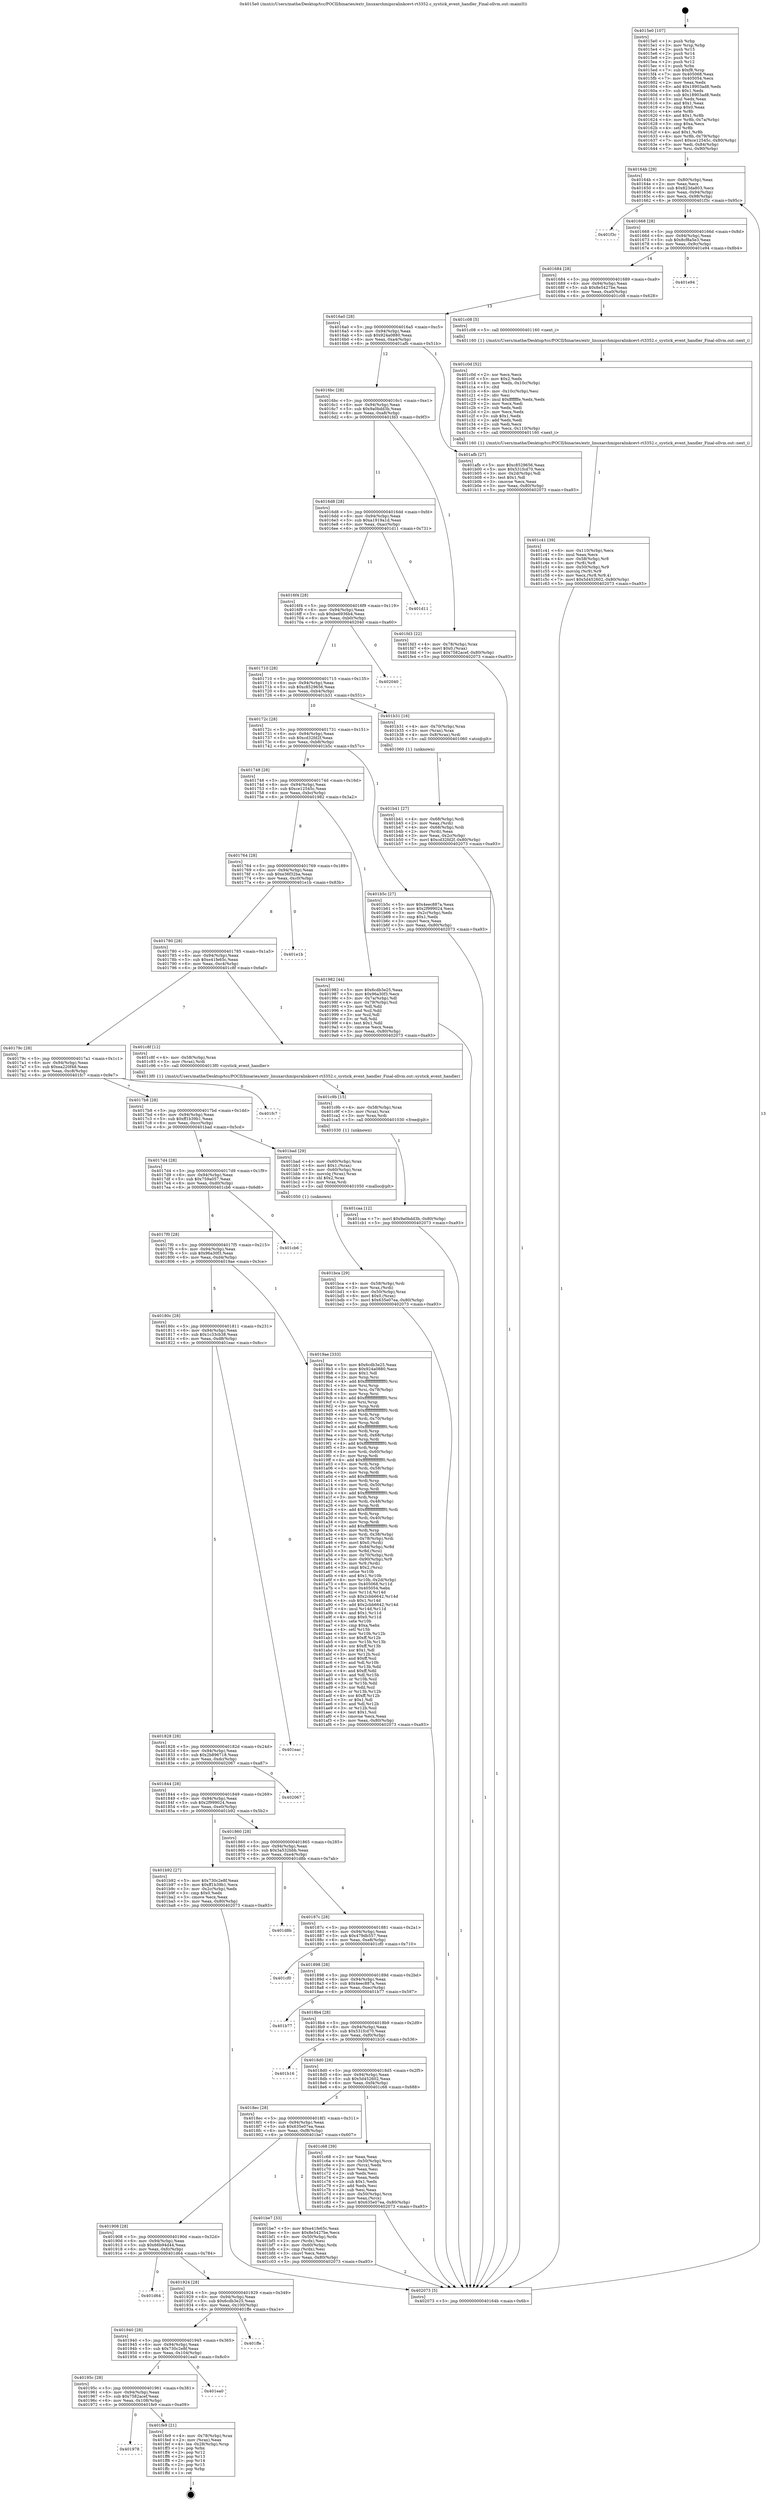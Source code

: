 digraph "0x4015e0" {
  label = "0x4015e0 (/mnt/c/Users/mathe/Desktop/tcc/POCII/binaries/extr_linuxarchmipsralinkcevt-rt3352.c_systick_event_handler_Final-ollvm.out::main(0))"
  labelloc = "t"
  node[shape=record]

  Entry [label="",width=0.3,height=0.3,shape=circle,fillcolor=black,style=filled]
  "0x40164b" [label="{
     0x40164b [29]\l
     | [instrs]\l
     &nbsp;&nbsp;0x40164b \<+3\>: mov -0x80(%rbp),%eax\l
     &nbsp;&nbsp;0x40164e \<+2\>: mov %eax,%ecx\l
     &nbsp;&nbsp;0x401650 \<+6\>: sub $0x823da803,%ecx\l
     &nbsp;&nbsp;0x401656 \<+6\>: mov %eax,-0x94(%rbp)\l
     &nbsp;&nbsp;0x40165c \<+6\>: mov %ecx,-0x98(%rbp)\l
     &nbsp;&nbsp;0x401662 \<+6\>: je 0000000000401f3c \<main+0x95c\>\l
  }"]
  "0x401f3c" [label="{
     0x401f3c\l
  }", style=dashed]
  "0x401668" [label="{
     0x401668 [28]\l
     | [instrs]\l
     &nbsp;&nbsp;0x401668 \<+5\>: jmp 000000000040166d \<main+0x8d\>\l
     &nbsp;&nbsp;0x40166d \<+6\>: mov -0x94(%rbp),%eax\l
     &nbsp;&nbsp;0x401673 \<+5\>: sub $0x8cf8a5e3,%eax\l
     &nbsp;&nbsp;0x401678 \<+6\>: mov %eax,-0x9c(%rbp)\l
     &nbsp;&nbsp;0x40167e \<+6\>: je 0000000000401e94 \<main+0x8b4\>\l
  }"]
  Exit [label="",width=0.3,height=0.3,shape=circle,fillcolor=black,style=filled,peripheries=2]
  "0x401e94" [label="{
     0x401e94\l
  }", style=dashed]
  "0x401684" [label="{
     0x401684 [28]\l
     | [instrs]\l
     &nbsp;&nbsp;0x401684 \<+5\>: jmp 0000000000401689 \<main+0xa9\>\l
     &nbsp;&nbsp;0x401689 \<+6\>: mov -0x94(%rbp),%eax\l
     &nbsp;&nbsp;0x40168f \<+5\>: sub $0x8e5427be,%eax\l
     &nbsp;&nbsp;0x401694 \<+6\>: mov %eax,-0xa0(%rbp)\l
     &nbsp;&nbsp;0x40169a \<+6\>: je 0000000000401c08 \<main+0x628\>\l
  }"]
  "0x401978" [label="{
     0x401978\l
  }", style=dashed]
  "0x401c08" [label="{
     0x401c08 [5]\l
     | [instrs]\l
     &nbsp;&nbsp;0x401c08 \<+5\>: call 0000000000401160 \<next_i\>\l
     | [calls]\l
     &nbsp;&nbsp;0x401160 \{1\} (/mnt/c/Users/mathe/Desktop/tcc/POCII/binaries/extr_linuxarchmipsralinkcevt-rt3352.c_systick_event_handler_Final-ollvm.out::next_i)\l
  }"]
  "0x4016a0" [label="{
     0x4016a0 [28]\l
     | [instrs]\l
     &nbsp;&nbsp;0x4016a0 \<+5\>: jmp 00000000004016a5 \<main+0xc5\>\l
     &nbsp;&nbsp;0x4016a5 \<+6\>: mov -0x94(%rbp),%eax\l
     &nbsp;&nbsp;0x4016ab \<+5\>: sub $0x924a0880,%eax\l
     &nbsp;&nbsp;0x4016b0 \<+6\>: mov %eax,-0xa4(%rbp)\l
     &nbsp;&nbsp;0x4016b6 \<+6\>: je 0000000000401afb \<main+0x51b\>\l
  }"]
  "0x401fe9" [label="{
     0x401fe9 [21]\l
     | [instrs]\l
     &nbsp;&nbsp;0x401fe9 \<+4\>: mov -0x78(%rbp),%rax\l
     &nbsp;&nbsp;0x401fed \<+2\>: mov (%rax),%eax\l
     &nbsp;&nbsp;0x401fef \<+4\>: lea -0x28(%rbp),%rsp\l
     &nbsp;&nbsp;0x401ff3 \<+1\>: pop %rbx\l
     &nbsp;&nbsp;0x401ff4 \<+2\>: pop %r12\l
     &nbsp;&nbsp;0x401ff6 \<+2\>: pop %r13\l
     &nbsp;&nbsp;0x401ff8 \<+2\>: pop %r14\l
     &nbsp;&nbsp;0x401ffa \<+2\>: pop %r15\l
     &nbsp;&nbsp;0x401ffc \<+1\>: pop %rbp\l
     &nbsp;&nbsp;0x401ffd \<+1\>: ret\l
  }"]
  "0x401afb" [label="{
     0x401afb [27]\l
     | [instrs]\l
     &nbsp;&nbsp;0x401afb \<+5\>: mov $0xc8529656,%eax\l
     &nbsp;&nbsp;0x401b00 \<+5\>: mov $0x531fcd70,%ecx\l
     &nbsp;&nbsp;0x401b05 \<+3\>: mov -0x2d(%rbp),%dl\l
     &nbsp;&nbsp;0x401b08 \<+3\>: test $0x1,%dl\l
     &nbsp;&nbsp;0x401b0b \<+3\>: cmovne %ecx,%eax\l
     &nbsp;&nbsp;0x401b0e \<+3\>: mov %eax,-0x80(%rbp)\l
     &nbsp;&nbsp;0x401b11 \<+5\>: jmp 0000000000402073 \<main+0xa93\>\l
  }"]
  "0x4016bc" [label="{
     0x4016bc [28]\l
     | [instrs]\l
     &nbsp;&nbsp;0x4016bc \<+5\>: jmp 00000000004016c1 \<main+0xe1\>\l
     &nbsp;&nbsp;0x4016c1 \<+6\>: mov -0x94(%rbp),%eax\l
     &nbsp;&nbsp;0x4016c7 \<+5\>: sub $0x9a0bdd3b,%eax\l
     &nbsp;&nbsp;0x4016cc \<+6\>: mov %eax,-0xa8(%rbp)\l
     &nbsp;&nbsp;0x4016d2 \<+6\>: je 0000000000401fd3 \<main+0x9f3\>\l
  }"]
  "0x40195c" [label="{
     0x40195c [28]\l
     | [instrs]\l
     &nbsp;&nbsp;0x40195c \<+5\>: jmp 0000000000401961 \<main+0x381\>\l
     &nbsp;&nbsp;0x401961 \<+6\>: mov -0x94(%rbp),%eax\l
     &nbsp;&nbsp;0x401967 \<+5\>: sub $0x7582acef,%eax\l
     &nbsp;&nbsp;0x40196c \<+6\>: mov %eax,-0x108(%rbp)\l
     &nbsp;&nbsp;0x401972 \<+6\>: je 0000000000401fe9 \<main+0xa09\>\l
  }"]
  "0x401fd3" [label="{
     0x401fd3 [22]\l
     | [instrs]\l
     &nbsp;&nbsp;0x401fd3 \<+4\>: mov -0x78(%rbp),%rax\l
     &nbsp;&nbsp;0x401fd7 \<+6\>: movl $0x0,(%rax)\l
     &nbsp;&nbsp;0x401fdd \<+7\>: movl $0x7582acef,-0x80(%rbp)\l
     &nbsp;&nbsp;0x401fe4 \<+5\>: jmp 0000000000402073 \<main+0xa93\>\l
  }"]
  "0x4016d8" [label="{
     0x4016d8 [28]\l
     | [instrs]\l
     &nbsp;&nbsp;0x4016d8 \<+5\>: jmp 00000000004016dd \<main+0xfd\>\l
     &nbsp;&nbsp;0x4016dd \<+6\>: mov -0x94(%rbp),%eax\l
     &nbsp;&nbsp;0x4016e3 \<+5\>: sub $0xa1919a1d,%eax\l
     &nbsp;&nbsp;0x4016e8 \<+6\>: mov %eax,-0xac(%rbp)\l
     &nbsp;&nbsp;0x4016ee \<+6\>: je 0000000000401d11 \<main+0x731\>\l
  }"]
  "0x401ea0" [label="{
     0x401ea0\l
  }", style=dashed]
  "0x401d11" [label="{
     0x401d11\l
  }", style=dashed]
  "0x4016f4" [label="{
     0x4016f4 [28]\l
     | [instrs]\l
     &nbsp;&nbsp;0x4016f4 \<+5\>: jmp 00000000004016f9 \<main+0x119\>\l
     &nbsp;&nbsp;0x4016f9 \<+6\>: mov -0x94(%rbp),%eax\l
     &nbsp;&nbsp;0x4016ff \<+5\>: sub $0xbe6936b4,%eax\l
     &nbsp;&nbsp;0x401704 \<+6\>: mov %eax,-0xb0(%rbp)\l
     &nbsp;&nbsp;0x40170a \<+6\>: je 0000000000402040 \<main+0xa60\>\l
  }"]
  "0x401940" [label="{
     0x401940 [28]\l
     | [instrs]\l
     &nbsp;&nbsp;0x401940 \<+5\>: jmp 0000000000401945 \<main+0x365\>\l
     &nbsp;&nbsp;0x401945 \<+6\>: mov -0x94(%rbp),%eax\l
     &nbsp;&nbsp;0x40194b \<+5\>: sub $0x730c2e8f,%eax\l
     &nbsp;&nbsp;0x401950 \<+6\>: mov %eax,-0x104(%rbp)\l
     &nbsp;&nbsp;0x401956 \<+6\>: je 0000000000401ea0 \<main+0x8c0\>\l
  }"]
  "0x402040" [label="{
     0x402040\l
  }", style=dashed]
  "0x401710" [label="{
     0x401710 [28]\l
     | [instrs]\l
     &nbsp;&nbsp;0x401710 \<+5\>: jmp 0000000000401715 \<main+0x135\>\l
     &nbsp;&nbsp;0x401715 \<+6\>: mov -0x94(%rbp),%eax\l
     &nbsp;&nbsp;0x40171b \<+5\>: sub $0xc8529656,%eax\l
     &nbsp;&nbsp;0x401720 \<+6\>: mov %eax,-0xb4(%rbp)\l
     &nbsp;&nbsp;0x401726 \<+6\>: je 0000000000401b31 \<main+0x551\>\l
  }"]
  "0x401ffe" [label="{
     0x401ffe\l
  }", style=dashed]
  "0x401b31" [label="{
     0x401b31 [16]\l
     | [instrs]\l
     &nbsp;&nbsp;0x401b31 \<+4\>: mov -0x70(%rbp),%rax\l
     &nbsp;&nbsp;0x401b35 \<+3\>: mov (%rax),%rax\l
     &nbsp;&nbsp;0x401b38 \<+4\>: mov 0x8(%rax),%rdi\l
     &nbsp;&nbsp;0x401b3c \<+5\>: call 0000000000401060 \<atoi@plt\>\l
     | [calls]\l
     &nbsp;&nbsp;0x401060 \{1\} (unknown)\l
  }"]
  "0x40172c" [label="{
     0x40172c [28]\l
     | [instrs]\l
     &nbsp;&nbsp;0x40172c \<+5\>: jmp 0000000000401731 \<main+0x151\>\l
     &nbsp;&nbsp;0x401731 \<+6\>: mov -0x94(%rbp),%eax\l
     &nbsp;&nbsp;0x401737 \<+5\>: sub $0xcd32fd2f,%eax\l
     &nbsp;&nbsp;0x40173c \<+6\>: mov %eax,-0xb8(%rbp)\l
     &nbsp;&nbsp;0x401742 \<+6\>: je 0000000000401b5c \<main+0x57c\>\l
  }"]
  "0x401924" [label="{
     0x401924 [28]\l
     | [instrs]\l
     &nbsp;&nbsp;0x401924 \<+5\>: jmp 0000000000401929 \<main+0x349\>\l
     &nbsp;&nbsp;0x401929 \<+6\>: mov -0x94(%rbp),%eax\l
     &nbsp;&nbsp;0x40192f \<+5\>: sub $0x6cdb3e25,%eax\l
     &nbsp;&nbsp;0x401934 \<+6\>: mov %eax,-0x100(%rbp)\l
     &nbsp;&nbsp;0x40193a \<+6\>: je 0000000000401ffe \<main+0xa1e\>\l
  }"]
  "0x401b5c" [label="{
     0x401b5c [27]\l
     | [instrs]\l
     &nbsp;&nbsp;0x401b5c \<+5\>: mov $0x4eec887a,%eax\l
     &nbsp;&nbsp;0x401b61 \<+5\>: mov $0x2f999024,%ecx\l
     &nbsp;&nbsp;0x401b66 \<+3\>: mov -0x2c(%rbp),%edx\l
     &nbsp;&nbsp;0x401b69 \<+3\>: cmp $0x1,%edx\l
     &nbsp;&nbsp;0x401b6c \<+3\>: cmovl %ecx,%eax\l
     &nbsp;&nbsp;0x401b6f \<+3\>: mov %eax,-0x80(%rbp)\l
     &nbsp;&nbsp;0x401b72 \<+5\>: jmp 0000000000402073 \<main+0xa93\>\l
  }"]
  "0x401748" [label="{
     0x401748 [28]\l
     | [instrs]\l
     &nbsp;&nbsp;0x401748 \<+5\>: jmp 000000000040174d \<main+0x16d\>\l
     &nbsp;&nbsp;0x40174d \<+6\>: mov -0x94(%rbp),%eax\l
     &nbsp;&nbsp;0x401753 \<+5\>: sub $0xce12545c,%eax\l
     &nbsp;&nbsp;0x401758 \<+6\>: mov %eax,-0xbc(%rbp)\l
     &nbsp;&nbsp;0x40175e \<+6\>: je 0000000000401982 \<main+0x3a2\>\l
  }"]
  "0x401d64" [label="{
     0x401d64\l
  }", style=dashed]
  "0x401982" [label="{
     0x401982 [44]\l
     | [instrs]\l
     &nbsp;&nbsp;0x401982 \<+5\>: mov $0x6cdb3e25,%eax\l
     &nbsp;&nbsp;0x401987 \<+5\>: mov $0x96a30f3,%ecx\l
     &nbsp;&nbsp;0x40198c \<+3\>: mov -0x7a(%rbp),%dl\l
     &nbsp;&nbsp;0x40198f \<+4\>: mov -0x79(%rbp),%sil\l
     &nbsp;&nbsp;0x401993 \<+3\>: mov %dl,%dil\l
     &nbsp;&nbsp;0x401996 \<+3\>: and %sil,%dil\l
     &nbsp;&nbsp;0x401999 \<+3\>: xor %sil,%dl\l
     &nbsp;&nbsp;0x40199c \<+3\>: or %dl,%dil\l
     &nbsp;&nbsp;0x40199f \<+4\>: test $0x1,%dil\l
     &nbsp;&nbsp;0x4019a3 \<+3\>: cmovne %ecx,%eax\l
     &nbsp;&nbsp;0x4019a6 \<+3\>: mov %eax,-0x80(%rbp)\l
     &nbsp;&nbsp;0x4019a9 \<+5\>: jmp 0000000000402073 \<main+0xa93\>\l
  }"]
  "0x401764" [label="{
     0x401764 [28]\l
     | [instrs]\l
     &nbsp;&nbsp;0x401764 \<+5\>: jmp 0000000000401769 \<main+0x189\>\l
     &nbsp;&nbsp;0x401769 \<+6\>: mov -0x94(%rbp),%eax\l
     &nbsp;&nbsp;0x40176f \<+5\>: sub $0xe36f32ba,%eax\l
     &nbsp;&nbsp;0x401774 \<+6\>: mov %eax,-0xc0(%rbp)\l
     &nbsp;&nbsp;0x40177a \<+6\>: je 0000000000401e1b \<main+0x83b\>\l
  }"]
  "0x402073" [label="{
     0x402073 [5]\l
     | [instrs]\l
     &nbsp;&nbsp;0x402073 \<+5\>: jmp 000000000040164b \<main+0x6b\>\l
  }"]
  "0x4015e0" [label="{
     0x4015e0 [107]\l
     | [instrs]\l
     &nbsp;&nbsp;0x4015e0 \<+1\>: push %rbp\l
     &nbsp;&nbsp;0x4015e1 \<+3\>: mov %rsp,%rbp\l
     &nbsp;&nbsp;0x4015e4 \<+2\>: push %r15\l
     &nbsp;&nbsp;0x4015e6 \<+2\>: push %r14\l
     &nbsp;&nbsp;0x4015e8 \<+2\>: push %r13\l
     &nbsp;&nbsp;0x4015ea \<+2\>: push %r12\l
     &nbsp;&nbsp;0x4015ec \<+1\>: push %rbx\l
     &nbsp;&nbsp;0x4015ed \<+7\>: sub $0xf8,%rsp\l
     &nbsp;&nbsp;0x4015f4 \<+7\>: mov 0x405068,%eax\l
     &nbsp;&nbsp;0x4015fb \<+7\>: mov 0x405054,%ecx\l
     &nbsp;&nbsp;0x401602 \<+2\>: mov %eax,%edx\l
     &nbsp;&nbsp;0x401604 \<+6\>: add $0x18903ad8,%edx\l
     &nbsp;&nbsp;0x40160a \<+3\>: sub $0x1,%edx\l
     &nbsp;&nbsp;0x40160d \<+6\>: sub $0x18903ad8,%edx\l
     &nbsp;&nbsp;0x401613 \<+3\>: imul %edx,%eax\l
     &nbsp;&nbsp;0x401616 \<+3\>: and $0x1,%eax\l
     &nbsp;&nbsp;0x401619 \<+3\>: cmp $0x0,%eax\l
     &nbsp;&nbsp;0x40161c \<+4\>: sete %r8b\l
     &nbsp;&nbsp;0x401620 \<+4\>: and $0x1,%r8b\l
     &nbsp;&nbsp;0x401624 \<+4\>: mov %r8b,-0x7a(%rbp)\l
     &nbsp;&nbsp;0x401628 \<+3\>: cmp $0xa,%ecx\l
     &nbsp;&nbsp;0x40162b \<+4\>: setl %r8b\l
     &nbsp;&nbsp;0x40162f \<+4\>: and $0x1,%r8b\l
     &nbsp;&nbsp;0x401633 \<+4\>: mov %r8b,-0x79(%rbp)\l
     &nbsp;&nbsp;0x401637 \<+7\>: movl $0xce12545c,-0x80(%rbp)\l
     &nbsp;&nbsp;0x40163e \<+6\>: mov %edi,-0x84(%rbp)\l
     &nbsp;&nbsp;0x401644 \<+7\>: mov %rsi,-0x90(%rbp)\l
  }"]
  "0x401caa" [label="{
     0x401caa [12]\l
     | [instrs]\l
     &nbsp;&nbsp;0x401caa \<+7\>: movl $0x9a0bdd3b,-0x80(%rbp)\l
     &nbsp;&nbsp;0x401cb1 \<+5\>: jmp 0000000000402073 \<main+0xa93\>\l
  }"]
  "0x401e1b" [label="{
     0x401e1b\l
  }", style=dashed]
  "0x401780" [label="{
     0x401780 [28]\l
     | [instrs]\l
     &nbsp;&nbsp;0x401780 \<+5\>: jmp 0000000000401785 \<main+0x1a5\>\l
     &nbsp;&nbsp;0x401785 \<+6\>: mov -0x94(%rbp),%eax\l
     &nbsp;&nbsp;0x40178b \<+5\>: sub $0xe41fe65c,%eax\l
     &nbsp;&nbsp;0x401790 \<+6\>: mov %eax,-0xc4(%rbp)\l
     &nbsp;&nbsp;0x401796 \<+6\>: je 0000000000401c8f \<main+0x6af\>\l
  }"]
  "0x401c9b" [label="{
     0x401c9b [15]\l
     | [instrs]\l
     &nbsp;&nbsp;0x401c9b \<+4\>: mov -0x58(%rbp),%rax\l
     &nbsp;&nbsp;0x401c9f \<+3\>: mov (%rax),%rax\l
     &nbsp;&nbsp;0x401ca2 \<+3\>: mov %rax,%rdi\l
     &nbsp;&nbsp;0x401ca5 \<+5\>: call 0000000000401030 \<free@plt\>\l
     | [calls]\l
     &nbsp;&nbsp;0x401030 \{1\} (unknown)\l
  }"]
  "0x401c8f" [label="{
     0x401c8f [12]\l
     | [instrs]\l
     &nbsp;&nbsp;0x401c8f \<+4\>: mov -0x58(%rbp),%rax\l
     &nbsp;&nbsp;0x401c93 \<+3\>: mov (%rax),%rdi\l
     &nbsp;&nbsp;0x401c96 \<+5\>: call 00000000004013f0 \<systick_event_handler\>\l
     | [calls]\l
     &nbsp;&nbsp;0x4013f0 \{1\} (/mnt/c/Users/mathe/Desktop/tcc/POCII/binaries/extr_linuxarchmipsralinkcevt-rt3352.c_systick_event_handler_Final-ollvm.out::systick_event_handler)\l
  }"]
  "0x40179c" [label="{
     0x40179c [28]\l
     | [instrs]\l
     &nbsp;&nbsp;0x40179c \<+5\>: jmp 00000000004017a1 \<main+0x1c1\>\l
     &nbsp;&nbsp;0x4017a1 \<+6\>: mov -0x94(%rbp),%eax\l
     &nbsp;&nbsp;0x4017a7 \<+5\>: sub $0xea220f48,%eax\l
     &nbsp;&nbsp;0x4017ac \<+6\>: mov %eax,-0xc8(%rbp)\l
     &nbsp;&nbsp;0x4017b2 \<+6\>: je 0000000000401fc7 \<main+0x9e7\>\l
  }"]
  "0x401c41" [label="{
     0x401c41 [39]\l
     | [instrs]\l
     &nbsp;&nbsp;0x401c41 \<+6\>: mov -0x110(%rbp),%ecx\l
     &nbsp;&nbsp;0x401c47 \<+3\>: imul %eax,%ecx\l
     &nbsp;&nbsp;0x401c4a \<+4\>: mov -0x58(%rbp),%r8\l
     &nbsp;&nbsp;0x401c4e \<+3\>: mov (%r8),%r8\l
     &nbsp;&nbsp;0x401c51 \<+4\>: mov -0x50(%rbp),%r9\l
     &nbsp;&nbsp;0x401c55 \<+3\>: movslq (%r9),%r9\l
     &nbsp;&nbsp;0x401c58 \<+4\>: mov %ecx,(%r8,%r9,4)\l
     &nbsp;&nbsp;0x401c5c \<+7\>: movl $0x5d452602,-0x80(%rbp)\l
     &nbsp;&nbsp;0x401c63 \<+5\>: jmp 0000000000402073 \<main+0xa93\>\l
  }"]
  "0x401fc7" [label="{
     0x401fc7\l
  }", style=dashed]
  "0x4017b8" [label="{
     0x4017b8 [28]\l
     | [instrs]\l
     &nbsp;&nbsp;0x4017b8 \<+5\>: jmp 00000000004017bd \<main+0x1dd\>\l
     &nbsp;&nbsp;0x4017bd \<+6\>: mov -0x94(%rbp),%eax\l
     &nbsp;&nbsp;0x4017c3 \<+5\>: sub $0xff1b39b1,%eax\l
     &nbsp;&nbsp;0x4017c8 \<+6\>: mov %eax,-0xcc(%rbp)\l
     &nbsp;&nbsp;0x4017ce \<+6\>: je 0000000000401bad \<main+0x5cd\>\l
  }"]
  "0x401c0d" [label="{
     0x401c0d [52]\l
     | [instrs]\l
     &nbsp;&nbsp;0x401c0d \<+2\>: xor %ecx,%ecx\l
     &nbsp;&nbsp;0x401c0f \<+5\>: mov $0x2,%edx\l
     &nbsp;&nbsp;0x401c14 \<+6\>: mov %edx,-0x10c(%rbp)\l
     &nbsp;&nbsp;0x401c1a \<+1\>: cltd\l
     &nbsp;&nbsp;0x401c1b \<+6\>: mov -0x10c(%rbp),%esi\l
     &nbsp;&nbsp;0x401c21 \<+2\>: idiv %esi\l
     &nbsp;&nbsp;0x401c23 \<+6\>: imul $0xfffffffe,%edx,%edx\l
     &nbsp;&nbsp;0x401c29 \<+2\>: mov %ecx,%edi\l
     &nbsp;&nbsp;0x401c2b \<+2\>: sub %edx,%edi\l
     &nbsp;&nbsp;0x401c2d \<+2\>: mov %ecx,%edx\l
     &nbsp;&nbsp;0x401c2f \<+3\>: sub $0x1,%edx\l
     &nbsp;&nbsp;0x401c32 \<+2\>: add %edx,%edi\l
     &nbsp;&nbsp;0x401c34 \<+2\>: sub %edi,%ecx\l
     &nbsp;&nbsp;0x401c36 \<+6\>: mov %ecx,-0x110(%rbp)\l
     &nbsp;&nbsp;0x401c3c \<+5\>: call 0000000000401160 \<next_i\>\l
     | [calls]\l
     &nbsp;&nbsp;0x401160 \{1\} (/mnt/c/Users/mathe/Desktop/tcc/POCII/binaries/extr_linuxarchmipsralinkcevt-rt3352.c_systick_event_handler_Final-ollvm.out::next_i)\l
  }"]
  "0x401bad" [label="{
     0x401bad [29]\l
     | [instrs]\l
     &nbsp;&nbsp;0x401bad \<+4\>: mov -0x60(%rbp),%rax\l
     &nbsp;&nbsp;0x401bb1 \<+6\>: movl $0x1,(%rax)\l
     &nbsp;&nbsp;0x401bb7 \<+4\>: mov -0x60(%rbp),%rax\l
     &nbsp;&nbsp;0x401bbb \<+3\>: movslq (%rax),%rax\l
     &nbsp;&nbsp;0x401bbe \<+4\>: shl $0x2,%rax\l
     &nbsp;&nbsp;0x401bc2 \<+3\>: mov %rax,%rdi\l
     &nbsp;&nbsp;0x401bc5 \<+5\>: call 0000000000401050 \<malloc@plt\>\l
     | [calls]\l
     &nbsp;&nbsp;0x401050 \{1\} (unknown)\l
  }"]
  "0x4017d4" [label="{
     0x4017d4 [28]\l
     | [instrs]\l
     &nbsp;&nbsp;0x4017d4 \<+5\>: jmp 00000000004017d9 \<main+0x1f9\>\l
     &nbsp;&nbsp;0x4017d9 \<+6\>: mov -0x94(%rbp),%eax\l
     &nbsp;&nbsp;0x4017df \<+5\>: sub $0x759a057,%eax\l
     &nbsp;&nbsp;0x4017e4 \<+6\>: mov %eax,-0xd0(%rbp)\l
     &nbsp;&nbsp;0x4017ea \<+6\>: je 0000000000401cb6 \<main+0x6d6\>\l
  }"]
  "0x401908" [label="{
     0x401908 [28]\l
     | [instrs]\l
     &nbsp;&nbsp;0x401908 \<+5\>: jmp 000000000040190d \<main+0x32d\>\l
     &nbsp;&nbsp;0x40190d \<+6\>: mov -0x94(%rbp),%eax\l
     &nbsp;&nbsp;0x401913 \<+5\>: sub $0x66b94d44,%eax\l
     &nbsp;&nbsp;0x401918 \<+6\>: mov %eax,-0xfc(%rbp)\l
     &nbsp;&nbsp;0x40191e \<+6\>: je 0000000000401d64 \<main+0x784\>\l
  }"]
  "0x401cb6" [label="{
     0x401cb6\l
  }", style=dashed]
  "0x4017f0" [label="{
     0x4017f0 [28]\l
     | [instrs]\l
     &nbsp;&nbsp;0x4017f0 \<+5\>: jmp 00000000004017f5 \<main+0x215\>\l
     &nbsp;&nbsp;0x4017f5 \<+6\>: mov -0x94(%rbp),%eax\l
     &nbsp;&nbsp;0x4017fb \<+5\>: sub $0x96a30f3,%eax\l
     &nbsp;&nbsp;0x401800 \<+6\>: mov %eax,-0xd4(%rbp)\l
     &nbsp;&nbsp;0x401806 \<+6\>: je 00000000004019ae \<main+0x3ce\>\l
  }"]
  "0x401be7" [label="{
     0x401be7 [33]\l
     | [instrs]\l
     &nbsp;&nbsp;0x401be7 \<+5\>: mov $0xe41fe65c,%eax\l
     &nbsp;&nbsp;0x401bec \<+5\>: mov $0x8e5427be,%ecx\l
     &nbsp;&nbsp;0x401bf1 \<+4\>: mov -0x50(%rbp),%rdx\l
     &nbsp;&nbsp;0x401bf5 \<+2\>: mov (%rdx),%esi\l
     &nbsp;&nbsp;0x401bf7 \<+4\>: mov -0x60(%rbp),%rdx\l
     &nbsp;&nbsp;0x401bfb \<+2\>: cmp (%rdx),%esi\l
     &nbsp;&nbsp;0x401bfd \<+3\>: cmovl %ecx,%eax\l
     &nbsp;&nbsp;0x401c00 \<+3\>: mov %eax,-0x80(%rbp)\l
     &nbsp;&nbsp;0x401c03 \<+5\>: jmp 0000000000402073 \<main+0xa93\>\l
  }"]
  "0x4019ae" [label="{
     0x4019ae [333]\l
     | [instrs]\l
     &nbsp;&nbsp;0x4019ae \<+5\>: mov $0x6cdb3e25,%eax\l
     &nbsp;&nbsp;0x4019b3 \<+5\>: mov $0x924a0880,%ecx\l
     &nbsp;&nbsp;0x4019b8 \<+2\>: mov $0x1,%dl\l
     &nbsp;&nbsp;0x4019ba \<+3\>: mov %rsp,%rsi\l
     &nbsp;&nbsp;0x4019bd \<+4\>: add $0xfffffffffffffff0,%rsi\l
     &nbsp;&nbsp;0x4019c1 \<+3\>: mov %rsi,%rsp\l
     &nbsp;&nbsp;0x4019c4 \<+4\>: mov %rsi,-0x78(%rbp)\l
     &nbsp;&nbsp;0x4019c8 \<+3\>: mov %rsp,%rsi\l
     &nbsp;&nbsp;0x4019cb \<+4\>: add $0xfffffffffffffff0,%rsi\l
     &nbsp;&nbsp;0x4019cf \<+3\>: mov %rsi,%rsp\l
     &nbsp;&nbsp;0x4019d2 \<+3\>: mov %rsp,%rdi\l
     &nbsp;&nbsp;0x4019d5 \<+4\>: add $0xfffffffffffffff0,%rdi\l
     &nbsp;&nbsp;0x4019d9 \<+3\>: mov %rdi,%rsp\l
     &nbsp;&nbsp;0x4019dc \<+4\>: mov %rdi,-0x70(%rbp)\l
     &nbsp;&nbsp;0x4019e0 \<+3\>: mov %rsp,%rdi\l
     &nbsp;&nbsp;0x4019e3 \<+4\>: add $0xfffffffffffffff0,%rdi\l
     &nbsp;&nbsp;0x4019e7 \<+3\>: mov %rdi,%rsp\l
     &nbsp;&nbsp;0x4019ea \<+4\>: mov %rdi,-0x68(%rbp)\l
     &nbsp;&nbsp;0x4019ee \<+3\>: mov %rsp,%rdi\l
     &nbsp;&nbsp;0x4019f1 \<+4\>: add $0xfffffffffffffff0,%rdi\l
     &nbsp;&nbsp;0x4019f5 \<+3\>: mov %rdi,%rsp\l
     &nbsp;&nbsp;0x4019f8 \<+4\>: mov %rdi,-0x60(%rbp)\l
     &nbsp;&nbsp;0x4019fc \<+3\>: mov %rsp,%rdi\l
     &nbsp;&nbsp;0x4019ff \<+4\>: add $0xfffffffffffffff0,%rdi\l
     &nbsp;&nbsp;0x401a03 \<+3\>: mov %rdi,%rsp\l
     &nbsp;&nbsp;0x401a06 \<+4\>: mov %rdi,-0x58(%rbp)\l
     &nbsp;&nbsp;0x401a0a \<+3\>: mov %rsp,%rdi\l
     &nbsp;&nbsp;0x401a0d \<+4\>: add $0xfffffffffffffff0,%rdi\l
     &nbsp;&nbsp;0x401a11 \<+3\>: mov %rdi,%rsp\l
     &nbsp;&nbsp;0x401a14 \<+4\>: mov %rdi,-0x50(%rbp)\l
     &nbsp;&nbsp;0x401a18 \<+3\>: mov %rsp,%rdi\l
     &nbsp;&nbsp;0x401a1b \<+4\>: add $0xfffffffffffffff0,%rdi\l
     &nbsp;&nbsp;0x401a1f \<+3\>: mov %rdi,%rsp\l
     &nbsp;&nbsp;0x401a22 \<+4\>: mov %rdi,-0x48(%rbp)\l
     &nbsp;&nbsp;0x401a26 \<+3\>: mov %rsp,%rdi\l
     &nbsp;&nbsp;0x401a29 \<+4\>: add $0xfffffffffffffff0,%rdi\l
     &nbsp;&nbsp;0x401a2d \<+3\>: mov %rdi,%rsp\l
     &nbsp;&nbsp;0x401a30 \<+4\>: mov %rdi,-0x40(%rbp)\l
     &nbsp;&nbsp;0x401a34 \<+3\>: mov %rsp,%rdi\l
     &nbsp;&nbsp;0x401a37 \<+4\>: add $0xfffffffffffffff0,%rdi\l
     &nbsp;&nbsp;0x401a3b \<+3\>: mov %rdi,%rsp\l
     &nbsp;&nbsp;0x401a3e \<+4\>: mov %rdi,-0x38(%rbp)\l
     &nbsp;&nbsp;0x401a42 \<+4\>: mov -0x78(%rbp),%rdi\l
     &nbsp;&nbsp;0x401a46 \<+6\>: movl $0x0,(%rdi)\l
     &nbsp;&nbsp;0x401a4c \<+7\>: mov -0x84(%rbp),%r8d\l
     &nbsp;&nbsp;0x401a53 \<+3\>: mov %r8d,(%rsi)\l
     &nbsp;&nbsp;0x401a56 \<+4\>: mov -0x70(%rbp),%rdi\l
     &nbsp;&nbsp;0x401a5a \<+7\>: mov -0x90(%rbp),%r9\l
     &nbsp;&nbsp;0x401a61 \<+3\>: mov %r9,(%rdi)\l
     &nbsp;&nbsp;0x401a64 \<+3\>: cmpl $0x2,(%rsi)\l
     &nbsp;&nbsp;0x401a67 \<+4\>: setne %r10b\l
     &nbsp;&nbsp;0x401a6b \<+4\>: and $0x1,%r10b\l
     &nbsp;&nbsp;0x401a6f \<+4\>: mov %r10b,-0x2d(%rbp)\l
     &nbsp;&nbsp;0x401a73 \<+8\>: mov 0x405068,%r11d\l
     &nbsp;&nbsp;0x401a7b \<+7\>: mov 0x405054,%ebx\l
     &nbsp;&nbsp;0x401a82 \<+3\>: mov %r11d,%r14d\l
     &nbsp;&nbsp;0x401a85 \<+7\>: sub $0x2cbb6642,%r14d\l
     &nbsp;&nbsp;0x401a8c \<+4\>: sub $0x1,%r14d\l
     &nbsp;&nbsp;0x401a90 \<+7\>: add $0x2cbb6642,%r14d\l
     &nbsp;&nbsp;0x401a97 \<+4\>: imul %r14d,%r11d\l
     &nbsp;&nbsp;0x401a9b \<+4\>: and $0x1,%r11d\l
     &nbsp;&nbsp;0x401a9f \<+4\>: cmp $0x0,%r11d\l
     &nbsp;&nbsp;0x401aa3 \<+4\>: sete %r10b\l
     &nbsp;&nbsp;0x401aa7 \<+3\>: cmp $0xa,%ebx\l
     &nbsp;&nbsp;0x401aaa \<+4\>: setl %r15b\l
     &nbsp;&nbsp;0x401aae \<+3\>: mov %r10b,%r12b\l
     &nbsp;&nbsp;0x401ab1 \<+4\>: xor $0xff,%r12b\l
     &nbsp;&nbsp;0x401ab5 \<+3\>: mov %r15b,%r13b\l
     &nbsp;&nbsp;0x401ab8 \<+4\>: xor $0xff,%r13b\l
     &nbsp;&nbsp;0x401abc \<+3\>: xor $0x1,%dl\l
     &nbsp;&nbsp;0x401abf \<+3\>: mov %r12b,%sil\l
     &nbsp;&nbsp;0x401ac2 \<+4\>: and $0xff,%sil\l
     &nbsp;&nbsp;0x401ac6 \<+3\>: and %dl,%r10b\l
     &nbsp;&nbsp;0x401ac9 \<+3\>: mov %r13b,%dil\l
     &nbsp;&nbsp;0x401acc \<+4\>: and $0xff,%dil\l
     &nbsp;&nbsp;0x401ad0 \<+3\>: and %dl,%r15b\l
     &nbsp;&nbsp;0x401ad3 \<+3\>: or %r10b,%sil\l
     &nbsp;&nbsp;0x401ad6 \<+3\>: or %r15b,%dil\l
     &nbsp;&nbsp;0x401ad9 \<+3\>: xor %dil,%sil\l
     &nbsp;&nbsp;0x401adc \<+3\>: or %r13b,%r12b\l
     &nbsp;&nbsp;0x401adf \<+4\>: xor $0xff,%r12b\l
     &nbsp;&nbsp;0x401ae3 \<+3\>: or $0x1,%dl\l
     &nbsp;&nbsp;0x401ae6 \<+3\>: and %dl,%r12b\l
     &nbsp;&nbsp;0x401ae9 \<+3\>: or %r12b,%sil\l
     &nbsp;&nbsp;0x401aec \<+4\>: test $0x1,%sil\l
     &nbsp;&nbsp;0x401af0 \<+3\>: cmovne %ecx,%eax\l
     &nbsp;&nbsp;0x401af3 \<+3\>: mov %eax,-0x80(%rbp)\l
     &nbsp;&nbsp;0x401af6 \<+5\>: jmp 0000000000402073 \<main+0xa93\>\l
  }"]
  "0x40180c" [label="{
     0x40180c [28]\l
     | [instrs]\l
     &nbsp;&nbsp;0x40180c \<+5\>: jmp 0000000000401811 \<main+0x231\>\l
     &nbsp;&nbsp;0x401811 \<+6\>: mov -0x94(%rbp),%eax\l
     &nbsp;&nbsp;0x401817 \<+5\>: sub $0x1c33cb38,%eax\l
     &nbsp;&nbsp;0x40181c \<+6\>: mov %eax,-0xd8(%rbp)\l
     &nbsp;&nbsp;0x401822 \<+6\>: je 0000000000401eac \<main+0x8cc\>\l
  }"]
  "0x4018ec" [label="{
     0x4018ec [28]\l
     | [instrs]\l
     &nbsp;&nbsp;0x4018ec \<+5\>: jmp 00000000004018f1 \<main+0x311\>\l
     &nbsp;&nbsp;0x4018f1 \<+6\>: mov -0x94(%rbp),%eax\l
     &nbsp;&nbsp;0x4018f7 \<+5\>: sub $0x635e07ea,%eax\l
     &nbsp;&nbsp;0x4018fc \<+6\>: mov %eax,-0xf8(%rbp)\l
     &nbsp;&nbsp;0x401902 \<+6\>: je 0000000000401be7 \<main+0x607\>\l
  }"]
  "0x401b41" [label="{
     0x401b41 [27]\l
     | [instrs]\l
     &nbsp;&nbsp;0x401b41 \<+4\>: mov -0x68(%rbp),%rdi\l
     &nbsp;&nbsp;0x401b45 \<+2\>: mov %eax,(%rdi)\l
     &nbsp;&nbsp;0x401b47 \<+4\>: mov -0x68(%rbp),%rdi\l
     &nbsp;&nbsp;0x401b4b \<+2\>: mov (%rdi),%eax\l
     &nbsp;&nbsp;0x401b4d \<+3\>: mov %eax,-0x2c(%rbp)\l
     &nbsp;&nbsp;0x401b50 \<+7\>: movl $0xcd32fd2f,-0x80(%rbp)\l
     &nbsp;&nbsp;0x401b57 \<+5\>: jmp 0000000000402073 \<main+0xa93\>\l
  }"]
  "0x401c68" [label="{
     0x401c68 [39]\l
     | [instrs]\l
     &nbsp;&nbsp;0x401c68 \<+2\>: xor %eax,%eax\l
     &nbsp;&nbsp;0x401c6a \<+4\>: mov -0x50(%rbp),%rcx\l
     &nbsp;&nbsp;0x401c6e \<+2\>: mov (%rcx),%edx\l
     &nbsp;&nbsp;0x401c70 \<+2\>: mov %eax,%esi\l
     &nbsp;&nbsp;0x401c72 \<+2\>: sub %edx,%esi\l
     &nbsp;&nbsp;0x401c74 \<+2\>: mov %eax,%edx\l
     &nbsp;&nbsp;0x401c76 \<+3\>: sub $0x1,%edx\l
     &nbsp;&nbsp;0x401c79 \<+2\>: add %edx,%esi\l
     &nbsp;&nbsp;0x401c7b \<+2\>: sub %esi,%eax\l
     &nbsp;&nbsp;0x401c7d \<+4\>: mov -0x50(%rbp),%rcx\l
     &nbsp;&nbsp;0x401c81 \<+2\>: mov %eax,(%rcx)\l
     &nbsp;&nbsp;0x401c83 \<+7\>: movl $0x635e07ea,-0x80(%rbp)\l
     &nbsp;&nbsp;0x401c8a \<+5\>: jmp 0000000000402073 \<main+0xa93\>\l
  }"]
  "0x401eac" [label="{
     0x401eac\l
  }", style=dashed]
  "0x401828" [label="{
     0x401828 [28]\l
     | [instrs]\l
     &nbsp;&nbsp;0x401828 \<+5\>: jmp 000000000040182d \<main+0x24d\>\l
     &nbsp;&nbsp;0x40182d \<+6\>: mov -0x94(%rbp),%eax\l
     &nbsp;&nbsp;0x401833 \<+5\>: sub $0x2b896718,%eax\l
     &nbsp;&nbsp;0x401838 \<+6\>: mov %eax,-0xdc(%rbp)\l
     &nbsp;&nbsp;0x40183e \<+6\>: je 0000000000402067 \<main+0xa87\>\l
  }"]
  "0x4018d0" [label="{
     0x4018d0 [28]\l
     | [instrs]\l
     &nbsp;&nbsp;0x4018d0 \<+5\>: jmp 00000000004018d5 \<main+0x2f5\>\l
     &nbsp;&nbsp;0x4018d5 \<+6\>: mov -0x94(%rbp),%eax\l
     &nbsp;&nbsp;0x4018db \<+5\>: sub $0x5d452602,%eax\l
     &nbsp;&nbsp;0x4018e0 \<+6\>: mov %eax,-0xf4(%rbp)\l
     &nbsp;&nbsp;0x4018e6 \<+6\>: je 0000000000401c68 \<main+0x688\>\l
  }"]
  "0x402067" [label="{
     0x402067\l
  }", style=dashed]
  "0x401844" [label="{
     0x401844 [28]\l
     | [instrs]\l
     &nbsp;&nbsp;0x401844 \<+5\>: jmp 0000000000401849 \<main+0x269\>\l
     &nbsp;&nbsp;0x401849 \<+6\>: mov -0x94(%rbp),%eax\l
     &nbsp;&nbsp;0x40184f \<+5\>: sub $0x2f999024,%eax\l
     &nbsp;&nbsp;0x401854 \<+6\>: mov %eax,-0xe0(%rbp)\l
     &nbsp;&nbsp;0x40185a \<+6\>: je 0000000000401b92 \<main+0x5b2\>\l
  }"]
  "0x401b16" [label="{
     0x401b16\l
  }", style=dashed]
  "0x401b92" [label="{
     0x401b92 [27]\l
     | [instrs]\l
     &nbsp;&nbsp;0x401b92 \<+5\>: mov $0x730c2e8f,%eax\l
     &nbsp;&nbsp;0x401b97 \<+5\>: mov $0xff1b39b1,%ecx\l
     &nbsp;&nbsp;0x401b9c \<+3\>: mov -0x2c(%rbp),%edx\l
     &nbsp;&nbsp;0x401b9f \<+3\>: cmp $0x0,%edx\l
     &nbsp;&nbsp;0x401ba2 \<+3\>: cmove %ecx,%eax\l
     &nbsp;&nbsp;0x401ba5 \<+3\>: mov %eax,-0x80(%rbp)\l
     &nbsp;&nbsp;0x401ba8 \<+5\>: jmp 0000000000402073 \<main+0xa93\>\l
  }"]
  "0x401860" [label="{
     0x401860 [28]\l
     | [instrs]\l
     &nbsp;&nbsp;0x401860 \<+5\>: jmp 0000000000401865 \<main+0x285\>\l
     &nbsp;&nbsp;0x401865 \<+6\>: mov -0x94(%rbp),%eax\l
     &nbsp;&nbsp;0x40186b \<+5\>: sub $0x3a532bbb,%eax\l
     &nbsp;&nbsp;0x401870 \<+6\>: mov %eax,-0xe4(%rbp)\l
     &nbsp;&nbsp;0x401876 \<+6\>: je 0000000000401d8b \<main+0x7ab\>\l
  }"]
  "0x401bca" [label="{
     0x401bca [29]\l
     | [instrs]\l
     &nbsp;&nbsp;0x401bca \<+4\>: mov -0x58(%rbp),%rdi\l
     &nbsp;&nbsp;0x401bce \<+3\>: mov %rax,(%rdi)\l
     &nbsp;&nbsp;0x401bd1 \<+4\>: mov -0x50(%rbp),%rax\l
     &nbsp;&nbsp;0x401bd5 \<+6\>: movl $0x0,(%rax)\l
     &nbsp;&nbsp;0x401bdb \<+7\>: movl $0x635e07ea,-0x80(%rbp)\l
     &nbsp;&nbsp;0x401be2 \<+5\>: jmp 0000000000402073 \<main+0xa93\>\l
  }"]
  "0x4018b4" [label="{
     0x4018b4 [28]\l
     | [instrs]\l
     &nbsp;&nbsp;0x4018b4 \<+5\>: jmp 00000000004018b9 \<main+0x2d9\>\l
     &nbsp;&nbsp;0x4018b9 \<+6\>: mov -0x94(%rbp),%eax\l
     &nbsp;&nbsp;0x4018bf \<+5\>: sub $0x531fcd70,%eax\l
     &nbsp;&nbsp;0x4018c4 \<+6\>: mov %eax,-0xf0(%rbp)\l
     &nbsp;&nbsp;0x4018ca \<+6\>: je 0000000000401b16 \<main+0x536\>\l
  }"]
  "0x401d8b" [label="{
     0x401d8b\l
  }", style=dashed]
  "0x40187c" [label="{
     0x40187c [28]\l
     | [instrs]\l
     &nbsp;&nbsp;0x40187c \<+5\>: jmp 0000000000401881 \<main+0x2a1\>\l
     &nbsp;&nbsp;0x401881 \<+6\>: mov -0x94(%rbp),%eax\l
     &nbsp;&nbsp;0x401887 \<+5\>: sub $0x479db557,%eax\l
     &nbsp;&nbsp;0x40188c \<+6\>: mov %eax,-0xe8(%rbp)\l
     &nbsp;&nbsp;0x401892 \<+6\>: je 0000000000401cf0 \<main+0x710\>\l
  }"]
  "0x401b77" [label="{
     0x401b77\l
  }", style=dashed]
  "0x401cf0" [label="{
     0x401cf0\l
  }", style=dashed]
  "0x401898" [label="{
     0x401898 [28]\l
     | [instrs]\l
     &nbsp;&nbsp;0x401898 \<+5\>: jmp 000000000040189d \<main+0x2bd\>\l
     &nbsp;&nbsp;0x40189d \<+6\>: mov -0x94(%rbp),%eax\l
     &nbsp;&nbsp;0x4018a3 \<+5\>: sub $0x4eec887a,%eax\l
     &nbsp;&nbsp;0x4018a8 \<+6\>: mov %eax,-0xec(%rbp)\l
     &nbsp;&nbsp;0x4018ae \<+6\>: je 0000000000401b77 \<main+0x597\>\l
  }"]
  Entry -> "0x4015e0" [label=" 1"]
  "0x40164b" -> "0x401f3c" [label=" 0"]
  "0x40164b" -> "0x401668" [label=" 14"]
  "0x401fe9" -> Exit [label=" 1"]
  "0x401668" -> "0x401e94" [label=" 0"]
  "0x401668" -> "0x401684" [label=" 14"]
  "0x40195c" -> "0x401978" [label=" 0"]
  "0x401684" -> "0x401c08" [label=" 1"]
  "0x401684" -> "0x4016a0" [label=" 13"]
  "0x40195c" -> "0x401fe9" [label=" 1"]
  "0x4016a0" -> "0x401afb" [label=" 1"]
  "0x4016a0" -> "0x4016bc" [label=" 12"]
  "0x401940" -> "0x40195c" [label=" 1"]
  "0x4016bc" -> "0x401fd3" [label=" 1"]
  "0x4016bc" -> "0x4016d8" [label=" 11"]
  "0x401940" -> "0x401ea0" [label=" 0"]
  "0x4016d8" -> "0x401d11" [label=" 0"]
  "0x4016d8" -> "0x4016f4" [label=" 11"]
  "0x401924" -> "0x401940" [label=" 1"]
  "0x4016f4" -> "0x402040" [label=" 0"]
  "0x4016f4" -> "0x401710" [label=" 11"]
  "0x401924" -> "0x401ffe" [label=" 0"]
  "0x401710" -> "0x401b31" [label=" 1"]
  "0x401710" -> "0x40172c" [label=" 10"]
  "0x401908" -> "0x401924" [label=" 1"]
  "0x40172c" -> "0x401b5c" [label=" 1"]
  "0x40172c" -> "0x401748" [label=" 9"]
  "0x401908" -> "0x401d64" [label=" 0"]
  "0x401748" -> "0x401982" [label=" 1"]
  "0x401748" -> "0x401764" [label=" 8"]
  "0x401982" -> "0x402073" [label=" 1"]
  "0x4015e0" -> "0x40164b" [label=" 1"]
  "0x402073" -> "0x40164b" [label=" 13"]
  "0x401fd3" -> "0x402073" [label=" 1"]
  "0x401764" -> "0x401e1b" [label=" 0"]
  "0x401764" -> "0x401780" [label=" 8"]
  "0x401caa" -> "0x402073" [label=" 1"]
  "0x401780" -> "0x401c8f" [label=" 1"]
  "0x401780" -> "0x40179c" [label=" 7"]
  "0x401c9b" -> "0x401caa" [label=" 1"]
  "0x40179c" -> "0x401fc7" [label=" 0"]
  "0x40179c" -> "0x4017b8" [label=" 7"]
  "0x401c8f" -> "0x401c9b" [label=" 1"]
  "0x4017b8" -> "0x401bad" [label=" 1"]
  "0x4017b8" -> "0x4017d4" [label=" 6"]
  "0x401c68" -> "0x402073" [label=" 1"]
  "0x4017d4" -> "0x401cb6" [label=" 0"]
  "0x4017d4" -> "0x4017f0" [label=" 6"]
  "0x401c41" -> "0x402073" [label=" 1"]
  "0x4017f0" -> "0x4019ae" [label=" 1"]
  "0x4017f0" -> "0x40180c" [label=" 5"]
  "0x401c0d" -> "0x401c41" [label=" 1"]
  "0x4019ae" -> "0x402073" [label=" 1"]
  "0x401afb" -> "0x402073" [label=" 1"]
  "0x401b31" -> "0x401b41" [label=" 1"]
  "0x401b41" -> "0x402073" [label=" 1"]
  "0x401b5c" -> "0x402073" [label=" 1"]
  "0x401be7" -> "0x402073" [label=" 2"]
  "0x40180c" -> "0x401eac" [label=" 0"]
  "0x40180c" -> "0x401828" [label=" 5"]
  "0x4018ec" -> "0x401908" [label=" 1"]
  "0x401828" -> "0x402067" [label=" 0"]
  "0x401828" -> "0x401844" [label=" 5"]
  "0x401c08" -> "0x401c0d" [label=" 1"]
  "0x401844" -> "0x401b92" [label=" 1"]
  "0x401844" -> "0x401860" [label=" 4"]
  "0x401b92" -> "0x402073" [label=" 1"]
  "0x401bad" -> "0x401bca" [label=" 1"]
  "0x401bca" -> "0x402073" [label=" 1"]
  "0x4018d0" -> "0x4018ec" [label=" 3"]
  "0x401860" -> "0x401d8b" [label=" 0"]
  "0x401860" -> "0x40187c" [label=" 4"]
  "0x4018ec" -> "0x401be7" [label=" 2"]
  "0x40187c" -> "0x401cf0" [label=" 0"]
  "0x40187c" -> "0x401898" [label=" 4"]
  "0x4018b4" -> "0x4018d0" [label=" 4"]
  "0x401898" -> "0x401b77" [label=" 0"]
  "0x401898" -> "0x4018b4" [label=" 4"]
  "0x4018d0" -> "0x401c68" [label=" 1"]
  "0x4018b4" -> "0x401b16" [label=" 0"]
}
